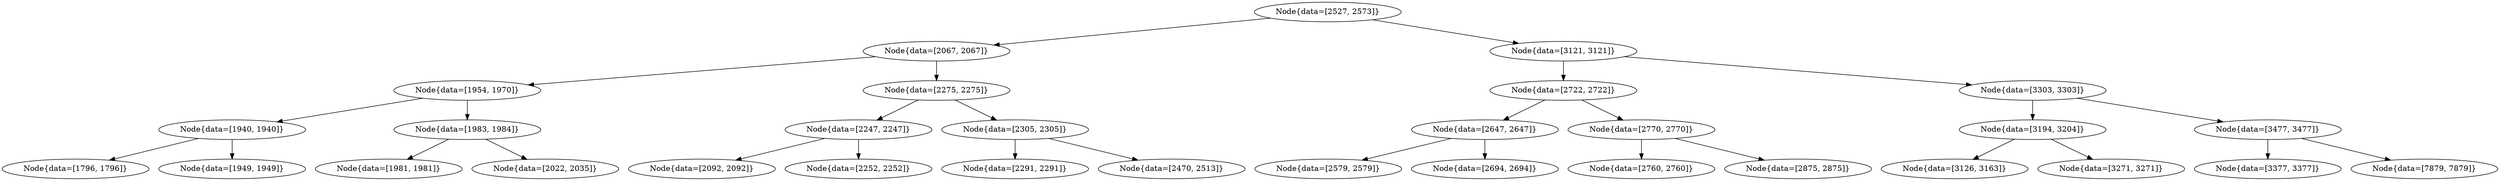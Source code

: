 digraph G{
191637770 [label="Node{data=[2527, 2573]}"]
191637770 -> 1345969688
1345969688 [label="Node{data=[2067, 2067]}"]
1345969688 -> 798418079
798418079 [label="Node{data=[1954, 1970]}"]
798418079 -> 619029728
619029728 [label="Node{data=[1940, 1940]}"]
619029728 -> 1311501583
1311501583 [label="Node{data=[1796, 1796]}"]
619029728 -> 1350317004
1350317004 [label="Node{data=[1949, 1949]}"]
798418079 -> 1222018880
1222018880 [label="Node{data=[1983, 1984]}"]
1222018880 -> 1100871710
1100871710 [label="Node{data=[1981, 1981]}"]
1222018880 -> 1355753143
1355753143 [label="Node{data=[2022, 2035]}"]
1345969688 -> 1629265201
1629265201 [label="Node{data=[2275, 2275]}"]
1629265201 -> 495778517
495778517 [label="Node{data=[2247, 2247]}"]
495778517 -> 864005234
864005234 [label="Node{data=[2092, 2092]}"]
495778517 -> 447536692
447536692 [label="Node{data=[2252, 2252]}"]
1629265201 -> 534523205
534523205 [label="Node{data=[2305, 2305]}"]
534523205 -> 1711023673
1711023673 [label="Node{data=[2291, 2291]}"]
534523205 -> 732826312
732826312 [label="Node{data=[2470, 2513]}"]
191637770 -> 1460612343
1460612343 [label="Node{data=[3121, 3121]}"]
1460612343 -> 692553046
692553046 [label="Node{data=[2722, 2722]}"]
692553046 -> 755934121
755934121 [label="Node{data=[2647, 2647]}"]
755934121 -> 1991050378
1991050378 [label="Node{data=[2579, 2579]}"]
755934121 -> 1483466300
1483466300 [label="Node{data=[2694, 2694]}"]
692553046 -> 1293137234
1293137234 [label="Node{data=[2770, 2770]}"]
1293137234 -> 366494898
366494898 [label="Node{data=[2760, 2760]}"]
1293137234 -> 198151127
198151127 [label="Node{data=[2875, 2875]}"]
1460612343 -> 210949780
210949780 [label="Node{data=[3303, 3303]}"]
210949780 -> 1559972721
1559972721 [label="Node{data=[3194, 3204]}"]
1559972721 -> 189888904
189888904 [label="Node{data=[3126, 3163]}"]
1559972721 -> 2092419590
2092419590 [label="Node{data=[3271, 3271]}"]
210949780 -> 1712031090
1712031090 [label="Node{data=[3477, 3477]}"]
1712031090 -> 1622010369
1622010369 [label="Node{data=[3377, 3377]}"]
1712031090 -> 1613775525
1613775525 [label="Node{data=[7879, 7879]}"]
}